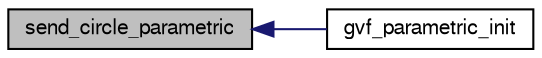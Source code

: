 digraph "send_circle_parametric"
{
  edge [fontname="FreeSans",fontsize="10",labelfontname="FreeSans",labelfontsize="10"];
  node [fontname="FreeSans",fontsize="10",shape=record];
  rankdir="LR";
  Node1 [label="send_circle_parametric",height=0.2,width=0.4,color="black", fillcolor="grey75", style="filled", fontcolor="black"];
  Node1 -> Node2 [dir="back",color="midnightblue",fontsize="10",style="solid",fontname="FreeSans"];
  Node2 [label="gvf_parametric_init",height=0.2,width=0.4,color="black", fillcolor="white", style="filled",URL="$gvf__parametric_8h.html#aa80145a553b0036341ea775c765d2496"];
}
